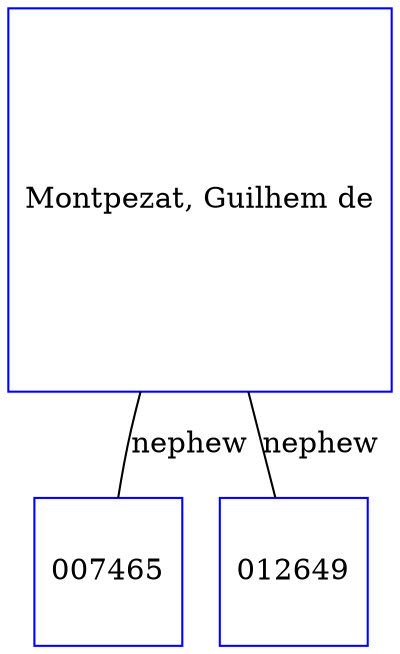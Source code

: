 digraph D {
    edge [dir=none];    node [shape=box];    "007465"   [label="007465", shape=box, regular=1, color="blue"] ;
"025279"   [label="Montpezat, Guilhem de", shape=box, regular=1, color="blue"] ;
"012649"   [label="012649", shape=box, regular=1, color="blue"] ;
025279->007465 [label="nephew", arrowsize=0.0]; 
025279->012649 [label="nephew", arrowsize=0.0]; 
}